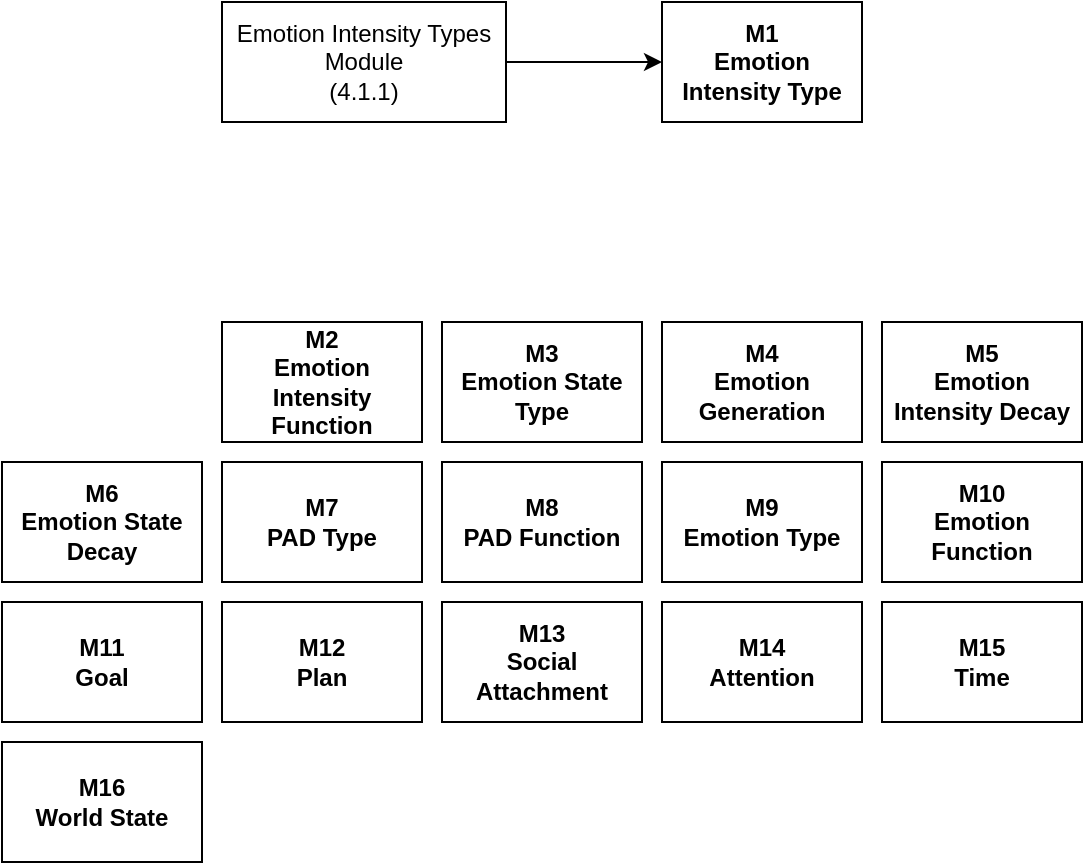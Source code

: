 <mxfile version="21.1.5" type="device">
  <diagram id="Ijfi6axgYDM7E5HNz20h" name="Page-1">
    <mxGraphModel dx="1372" dy="822" grid="1" gridSize="10" guides="1" tooltips="1" connect="1" arrows="1" fold="1" page="1" pageScale="1" pageWidth="850" pageHeight="1100" math="0" shadow="0">
      <root>
        <mxCell id="0" />
        <mxCell id="1" parent="0" />
        <mxCell id="vsHfyyIj6KERhxad7ZAa-2" value="M1 &lt;br&gt;Emotion Intensity Type" style="rounded=0;whiteSpace=wrap;html=1;fontStyle=1" parent="1" vertex="1">
          <mxGeometry x="340" y="110" width="100" height="60" as="geometry" />
        </mxCell>
        <mxCell id="vsHfyyIj6KERhxad7ZAa-4" value="M3&lt;br&gt;Emotion State Type" style="rounded=0;whiteSpace=wrap;html=1;fontStyle=1" parent="1" vertex="1">
          <mxGeometry x="230" y="270" width="100" height="60" as="geometry" />
        </mxCell>
        <mxCell id="vsHfyyIj6KERhxad7ZAa-7" value="&lt;div&gt;M6&lt;/div&gt;Emotion State Decay" style="rounded=0;whiteSpace=wrap;html=1;fontStyle=1" parent="1" vertex="1">
          <mxGeometry x="10" y="340" width="100" height="60" as="geometry" />
        </mxCell>
        <mxCell id="vsHfyyIj6KERhxad7ZAa-9" value="M7&lt;br&gt;PAD Type" style="rounded=0;whiteSpace=wrap;html=1;fontStyle=1" parent="1" vertex="1">
          <mxGeometry x="120" y="340" width="100" height="60" as="geometry" />
        </mxCell>
        <mxCell id="vsHfyyIj6KERhxad7ZAa-10" value="M8&lt;br&gt;PAD Function" style="rounded=0;whiteSpace=wrap;html=1;fontStyle=1" parent="1" vertex="1">
          <mxGeometry x="230" y="340" width="100" height="60" as="geometry" />
        </mxCell>
        <mxCell id="vsHfyyIj6KERhxad7ZAa-11" value="M9&lt;br&gt;Emotion Type" style="rounded=0;whiteSpace=wrap;html=1;fontStyle=1" parent="1" vertex="1">
          <mxGeometry x="340" y="340" width="100" height="60" as="geometry" />
        </mxCell>
        <mxCell id="vsHfyyIj6KERhxad7ZAa-12" value="M10&lt;br&gt;Emotion Function" style="rounded=0;whiteSpace=wrap;html=1;fontStyle=1" parent="1" vertex="1">
          <mxGeometry x="450" y="340" width="100" height="60" as="geometry" />
        </mxCell>
        <mxCell id="vsHfyyIj6KERhxad7ZAa-13" value="M15&lt;br&gt;Time" style="rounded=0;whiteSpace=wrap;html=1;fontStyle=1" parent="1" vertex="1">
          <mxGeometry x="450" y="410" width="100" height="60" as="geometry" />
        </mxCell>
        <mxCell id="vsHfyyIj6KERhxad7ZAa-14" value="M16&lt;br&gt;World State" style="rounded=0;whiteSpace=wrap;html=1;fontStyle=1" parent="1" vertex="1">
          <mxGeometry x="10" y="480" width="100" height="60" as="geometry" />
        </mxCell>
        <mxCell id="vsHfyyIj6KERhxad7ZAa-15" value="M12&lt;br&gt;Plan" style="rounded=0;whiteSpace=wrap;html=1;fontStyle=1" parent="1" vertex="1">
          <mxGeometry x="120" y="410" width="100" height="60" as="geometry" />
        </mxCell>
        <mxCell id="vsHfyyIj6KERhxad7ZAa-16" value="M11&lt;br&gt;Goal" style="rounded=0;whiteSpace=wrap;html=1;fontStyle=1" parent="1" vertex="1">
          <mxGeometry x="10" y="410" width="100" height="60" as="geometry" />
        </mxCell>
        <mxCell id="vsHfyyIj6KERhxad7ZAa-17" value="M14&lt;br&gt;Attention" style="rounded=0;whiteSpace=wrap;html=1;fontStyle=1" parent="1" vertex="1">
          <mxGeometry x="340" y="410" width="100" height="60" as="geometry" />
        </mxCell>
        <mxCell id="vsHfyyIj6KERhxad7ZAa-18" value="M13&lt;br&gt;Social Attachment" style="rounded=0;whiteSpace=wrap;html=1;fontStyle=1" parent="1" vertex="1">
          <mxGeometry x="230" y="410" width="100" height="60" as="geometry" />
        </mxCell>
        <mxCell id="Hy1vOjRzFsi8qatX1zJ2-4" value="&lt;div&gt;M5&lt;/div&gt;Emotion Intensity Decay" style="rounded=0;whiteSpace=wrap;html=1;fontStyle=1" parent="1" vertex="1">
          <mxGeometry x="450" y="270" width="100" height="60" as="geometry" />
        </mxCell>
        <mxCell id="vsHfyyIj6KERhxad7ZAa-3" value="M2 &lt;br&gt;Emotion Intensity Function" style="rounded=0;whiteSpace=wrap;html=1;fontStyle=1" parent="1" vertex="1">
          <mxGeometry x="120" y="270" width="100" height="60" as="geometry" />
        </mxCell>
        <mxCell id="vsHfyyIj6KERhxad7ZAa-6" value="M4&lt;br&gt;Emotion Generation" style="rounded=0;whiteSpace=wrap;html=1;fontStyle=1" parent="1" vertex="1">
          <mxGeometry x="340" y="270" width="100" height="60" as="geometry" />
        </mxCell>
        <mxCell id="9bRDIfW3k8-YHFRWHDxr-3" style="edgeStyle=orthogonalEdgeStyle;rounded=0;orthogonalLoop=1;jettySize=auto;html=1;exitX=1;exitY=0.5;exitDx=0;exitDy=0;entryX=0;entryY=0.5;entryDx=0;entryDy=0;" edge="1" parent="1" source="9bRDIfW3k8-YHFRWHDxr-2" target="vsHfyyIj6KERhxad7ZAa-2">
          <mxGeometry relative="1" as="geometry" />
        </mxCell>
        <mxCell id="9bRDIfW3k8-YHFRWHDxr-2" value="&lt;div&gt;Emotion Intensity Types Module &lt;br&gt;&lt;/div&gt;&lt;div&gt;(4.1.1)&lt;br&gt;&lt;/div&gt;" style="rounded=0;whiteSpace=wrap;html=1;" vertex="1" parent="1">
          <mxGeometry x="120" y="110" width="142" height="60" as="geometry" />
        </mxCell>
      </root>
    </mxGraphModel>
  </diagram>
</mxfile>
